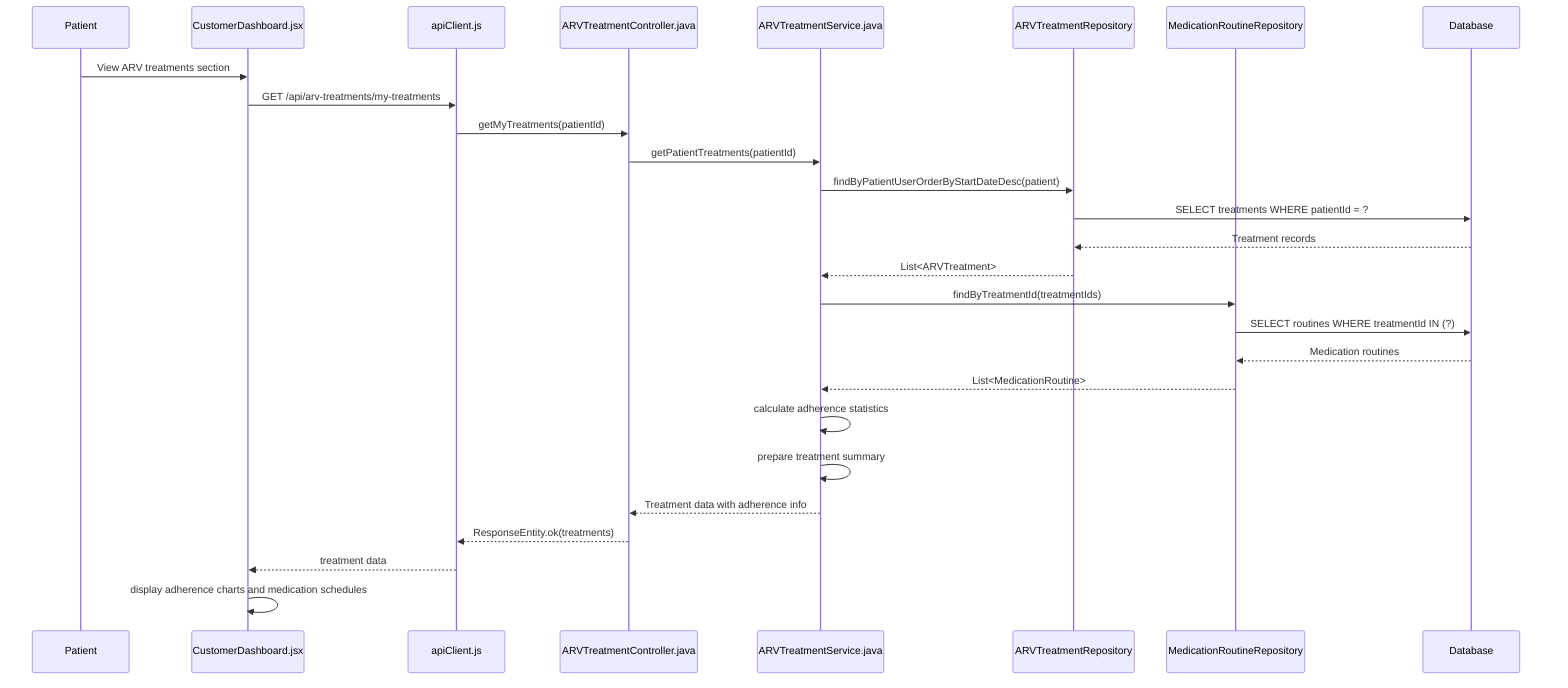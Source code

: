 sequenceDiagram
    participant P as Patient
    participant CD as CustomerDashboard.jsx
    participant API as apiClient.js
    participant ATC as ARVTreatmentController.java
    participant ATS as ARVTreatmentService.java
    participant ATVR as ARVTreatmentRepository
    participant MRR as MedicationRoutineRepository
    participant DB as Database

    P->>CD: View ARV treatments section
    CD->>API: GET /api/arv-treatments/my-treatments
    API->>ATC: getMyTreatments(patientId)
    ATC->>ATS: getPatientTreatments(patientId)
    
    ATS->>ATVR: findByPatientUserOrderByStartDateDesc(patient)
    ATVR->>DB: SELECT treatments WHERE patientId = ?
    DB-->>ATVR: Treatment records
    ATVR-->>ATS: List<ARVTreatment>
    
    ATS->>MRR: findByTreatmentId(treatmentIds)
    MRR->>DB: SELECT routines WHERE treatmentId IN (?)
    DB-->>MRR: Medication routines
    MRR-->>ATS: List<MedicationRoutine>
    
    ATS->>ATS: calculate adherence statistics
    ATS->>ATS: prepare treatment summary
    ATS-->>ATC: Treatment data with adherence info
    ATC-->>API: ResponseEntity.ok(treatments)
    API-->>CD: treatment data
    CD->>CD: display adherence charts and medication schedules